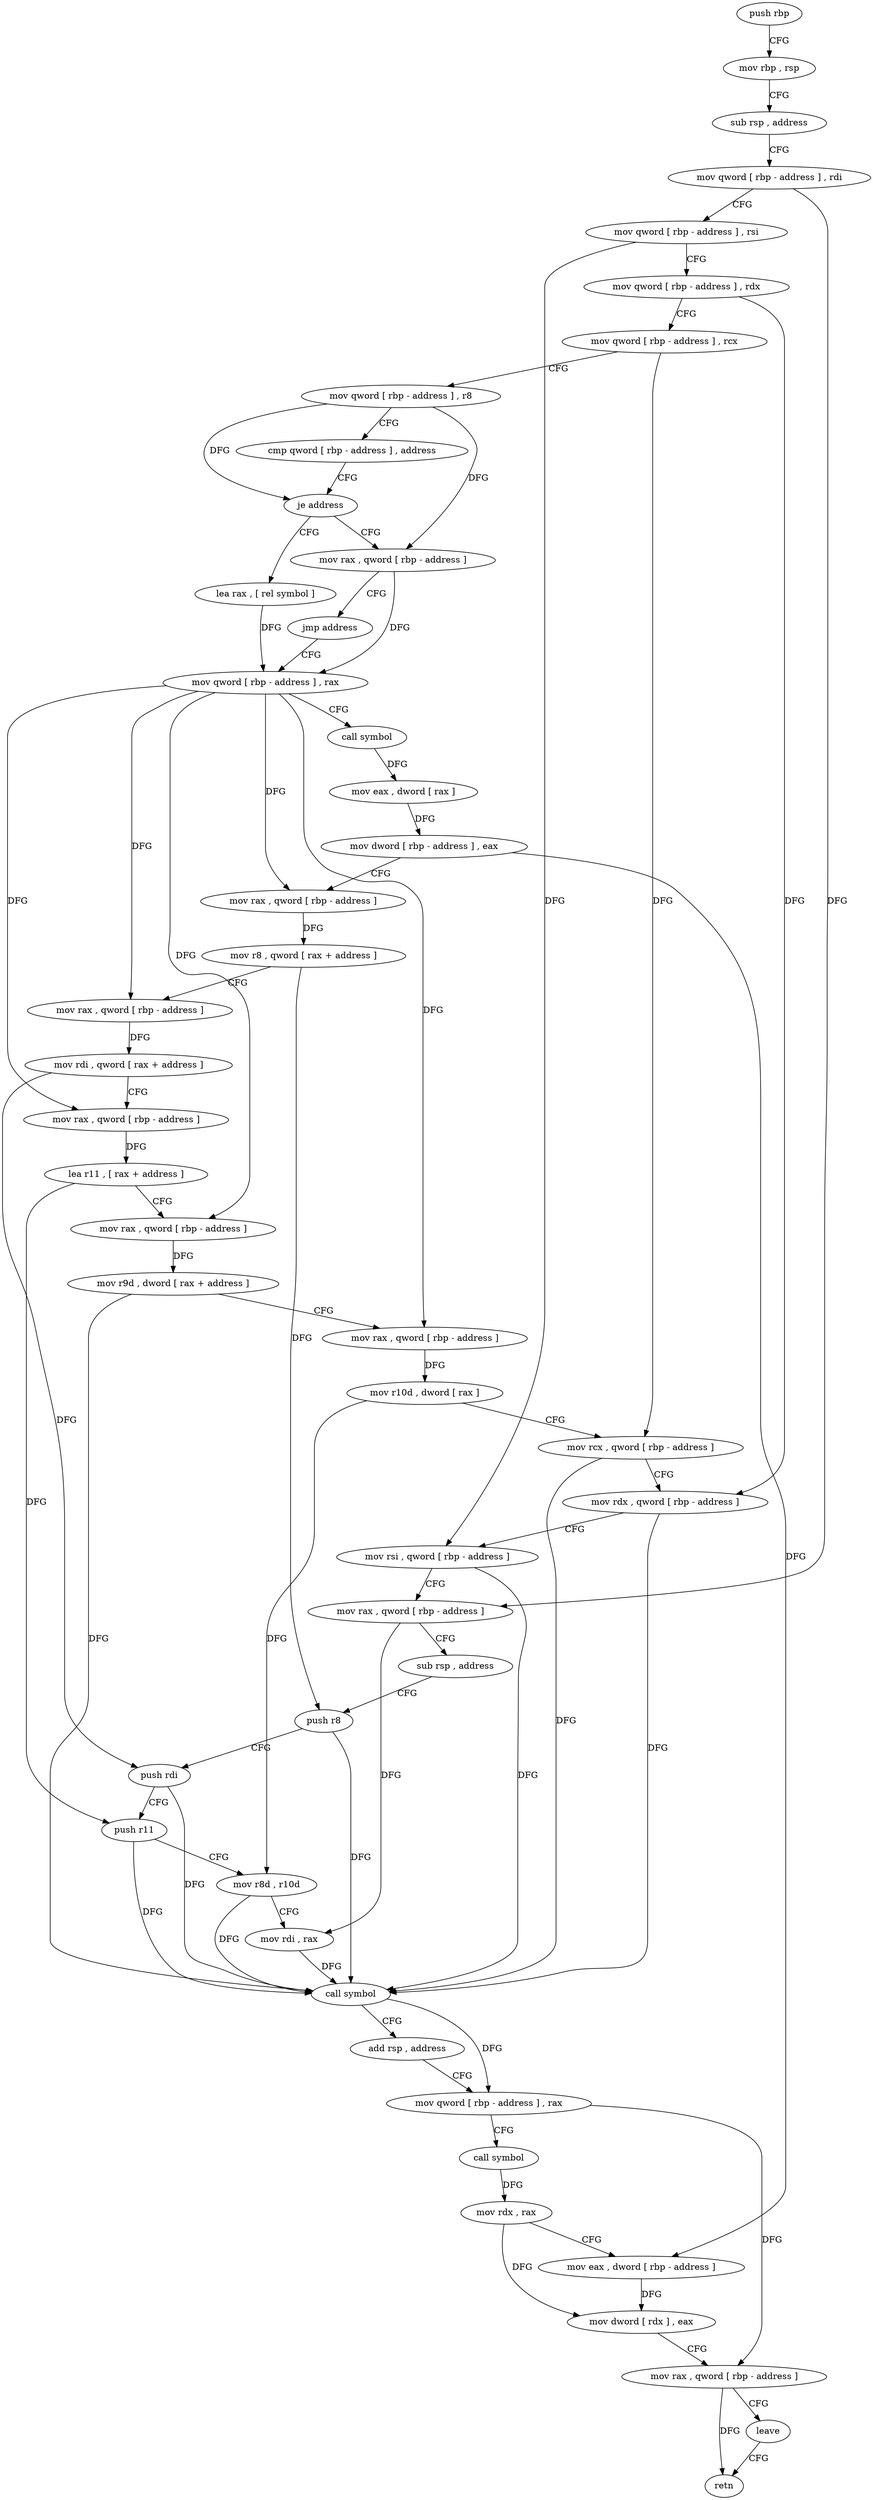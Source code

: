 digraph "func" {
"4232568" [label = "push rbp" ]
"4232569" [label = "mov rbp , rsp" ]
"4232572" [label = "sub rsp , address" ]
"4232576" [label = "mov qword [ rbp - address ] , rdi" ]
"4232580" [label = "mov qword [ rbp - address ] , rsi" ]
"4232584" [label = "mov qword [ rbp - address ] , rdx" ]
"4232588" [label = "mov qword [ rbp - address ] , rcx" ]
"4232592" [label = "mov qword [ rbp - address ] , r8" ]
"4232596" [label = "cmp qword [ rbp - address ] , address" ]
"4232601" [label = "je address" ]
"4232609" [label = "lea rax , [ rel symbol ]" ]
"4232603" [label = "mov rax , qword [ rbp - address ]" ]
"4232616" [label = "mov qword [ rbp - address ] , rax" ]
"4232607" [label = "jmp address" ]
"4232620" [label = "call symbol" ]
"4232625" [label = "mov eax , dword [ rax ]" ]
"4232627" [label = "mov dword [ rbp - address ] , eax" ]
"4232630" [label = "mov rax , qword [ rbp - address ]" ]
"4232634" [label = "mov r8 , qword [ rax + address ]" ]
"4232638" [label = "mov rax , qword [ rbp - address ]" ]
"4232642" [label = "mov rdi , qword [ rax + address ]" ]
"4232646" [label = "mov rax , qword [ rbp - address ]" ]
"4232650" [label = "lea r11 , [ rax + address ]" ]
"4232654" [label = "mov rax , qword [ rbp - address ]" ]
"4232658" [label = "mov r9d , dword [ rax + address ]" ]
"4232662" [label = "mov rax , qword [ rbp - address ]" ]
"4232666" [label = "mov r10d , dword [ rax ]" ]
"4232669" [label = "mov rcx , qword [ rbp - address ]" ]
"4232673" [label = "mov rdx , qword [ rbp - address ]" ]
"4232677" [label = "mov rsi , qword [ rbp - address ]" ]
"4232681" [label = "mov rax , qword [ rbp - address ]" ]
"4232685" [label = "sub rsp , address" ]
"4232689" [label = "push r8" ]
"4232691" [label = "push rdi" ]
"4232692" [label = "push r11" ]
"4232694" [label = "mov r8d , r10d" ]
"4232697" [label = "mov rdi , rax" ]
"4232700" [label = "call symbol" ]
"4232705" [label = "add rsp , address" ]
"4232709" [label = "mov qword [ rbp - address ] , rax" ]
"4232713" [label = "call symbol" ]
"4232718" [label = "mov rdx , rax" ]
"4232721" [label = "mov eax , dword [ rbp - address ]" ]
"4232724" [label = "mov dword [ rdx ] , eax" ]
"4232726" [label = "mov rax , qword [ rbp - address ]" ]
"4232730" [label = "leave" ]
"4232731" [label = "retn" ]
"4232568" -> "4232569" [ label = "CFG" ]
"4232569" -> "4232572" [ label = "CFG" ]
"4232572" -> "4232576" [ label = "CFG" ]
"4232576" -> "4232580" [ label = "CFG" ]
"4232576" -> "4232681" [ label = "DFG" ]
"4232580" -> "4232584" [ label = "CFG" ]
"4232580" -> "4232677" [ label = "DFG" ]
"4232584" -> "4232588" [ label = "CFG" ]
"4232584" -> "4232673" [ label = "DFG" ]
"4232588" -> "4232592" [ label = "CFG" ]
"4232588" -> "4232669" [ label = "DFG" ]
"4232592" -> "4232596" [ label = "CFG" ]
"4232592" -> "4232601" [ label = "DFG" ]
"4232592" -> "4232603" [ label = "DFG" ]
"4232596" -> "4232601" [ label = "CFG" ]
"4232601" -> "4232609" [ label = "CFG" ]
"4232601" -> "4232603" [ label = "CFG" ]
"4232609" -> "4232616" [ label = "DFG" ]
"4232603" -> "4232607" [ label = "CFG" ]
"4232603" -> "4232616" [ label = "DFG" ]
"4232616" -> "4232620" [ label = "CFG" ]
"4232616" -> "4232630" [ label = "DFG" ]
"4232616" -> "4232638" [ label = "DFG" ]
"4232616" -> "4232646" [ label = "DFG" ]
"4232616" -> "4232654" [ label = "DFG" ]
"4232616" -> "4232662" [ label = "DFG" ]
"4232607" -> "4232616" [ label = "CFG" ]
"4232620" -> "4232625" [ label = "DFG" ]
"4232625" -> "4232627" [ label = "DFG" ]
"4232627" -> "4232630" [ label = "CFG" ]
"4232627" -> "4232721" [ label = "DFG" ]
"4232630" -> "4232634" [ label = "DFG" ]
"4232634" -> "4232638" [ label = "CFG" ]
"4232634" -> "4232689" [ label = "DFG" ]
"4232638" -> "4232642" [ label = "DFG" ]
"4232642" -> "4232646" [ label = "CFG" ]
"4232642" -> "4232691" [ label = "DFG" ]
"4232646" -> "4232650" [ label = "DFG" ]
"4232650" -> "4232654" [ label = "CFG" ]
"4232650" -> "4232692" [ label = "DFG" ]
"4232654" -> "4232658" [ label = "DFG" ]
"4232658" -> "4232662" [ label = "CFG" ]
"4232658" -> "4232700" [ label = "DFG" ]
"4232662" -> "4232666" [ label = "DFG" ]
"4232666" -> "4232669" [ label = "CFG" ]
"4232666" -> "4232694" [ label = "DFG" ]
"4232669" -> "4232673" [ label = "CFG" ]
"4232669" -> "4232700" [ label = "DFG" ]
"4232673" -> "4232677" [ label = "CFG" ]
"4232673" -> "4232700" [ label = "DFG" ]
"4232677" -> "4232681" [ label = "CFG" ]
"4232677" -> "4232700" [ label = "DFG" ]
"4232681" -> "4232685" [ label = "CFG" ]
"4232681" -> "4232697" [ label = "DFG" ]
"4232685" -> "4232689" [ label = "CFG" ]
"4232689" -> "4232691" [ label = "CFG" ]
"4232689" -> "4232700" [ label = "DFG" ]
"4232691" -> "4232692" [ label = "CFG" ]
"4232691" -> "4232700" [ label = "DFG" ]
"4232692" -> "4232694" [ label = "CFG" ]
"4232692" -> "4232700" [ label = "DFG" ]
"4232694" -> "4232697" [ label = "CFG" ]
"4232694" -> "4232700" [ label = "DFG" ]
"4232697" -> "4232700" [ label = "DFG" ]
"4232700" -> "4232705" [ label = "CFG" ]
"4232700" -> "4232709" [ label = "DFG" ]
"4232705" -> "4232709" [ label = "CFG" ]
"4232709" -> "4232713" [ label = "CFG" ]
"4232709" -> "4232726" [ label = "DFG" ]
"4232713" -> "4232718" [ label = "DFG" ]
"4232718" -> "4232721" [ label = "CFG" ]
"4232718" -> "4232724" [ label = "DFG" ]
"4232721" -> "4232724" [ label = "DFG" ]
"4232724" -> "4232726" [ label = "CFG" ]
"4232726" -> "4232730" [ label = "CFG" ]
"4232726" -> "4232731" [ label = "DFG" ]
"4232730" -> "4232731" [ label = "CFG" ]
}
